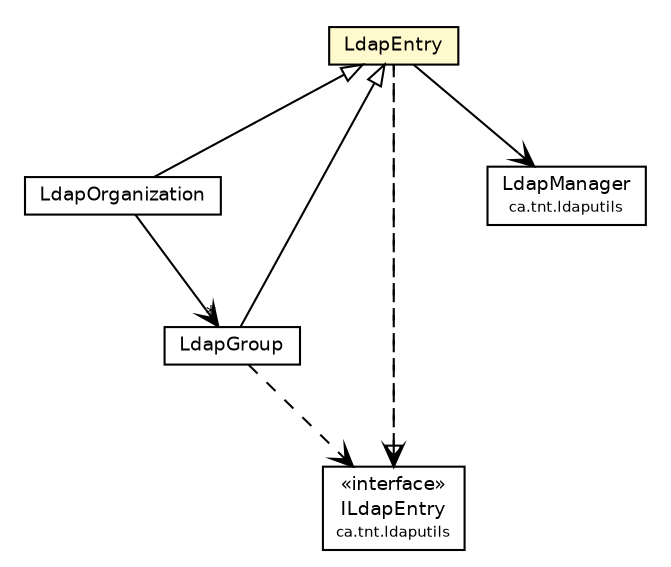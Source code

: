 #!/usr/local/bin/dot
#
# Class diagram 
# Generated by UmlGraph version 4.6 (http://www.spinellis.gr/sw/umlgraph)
#

digraph G {
	edge [fontname="Helvetica",fontsize=10,labelfontname="Helvetica",labelfontsize=10];
	node [fontname="Helvetica",fontsize=10,shape=plaintext];
	// ca.tnt.ldaputils.impl.LdapEntry
	c160 [label=<<table border="0" cellborder="1" cellspacing="0" cellpadding="2" port="p" bgcolor="lemonChiffon" href="./LdapEntry.html">
		<tr><td><table border="0" cellspacing="0" cellpadding="1">
			<tr><td> LdapEntry </td></tr>
		</table></td></tr>
		</table>>, fontname="Helvetica", fontcolor="black", fontsize=9.0];
	// ca.tnt.ldaputils.impl.LdapOrganization
	c170 [label=<<table border="0" cellborder="1" cellspacing="0" cellpadding="2" port="p" href="./LdapOrganization.html">
		<tr><td><table border="0" cellspacing="0" cellpadding="1">
			<tr><td> LdapOrganization </td></tr>
		</table></td></tr>
		</table>>, fontname="Helvetica", fontcolor="black", fontsize=9.0];
	// ca.tnt.ldaputils.impl.LdapGroup
	c174 [label=<<table border="0" cellborder="1" cellspacing="0" cellpadding="2" port="p" href="./LdapGroup.html">
		<tr><td><table border="0" cellspacing="0" cellpadding="1">
			<tr><td> LdapGroup </td></tr>
		</table></td></tr>
		</table>>, fontname="Helvetica", fontcolor="black", fontsize=9.0];
	// ca.tnt.ldaputils.ILdapEntry
	c175 [label=<<table border="0" cellborder="1" cellspacing="0" cellpadding="2" port="p" href="../ILdapEntry.html">
		<tr><td><table border="0" cellspacing="0" cellpadding="1">
			<tr><td> &laquo;interface&raquo; </td></tr>
			<tr><td> ILdapEntry </td></tr>
			<tr><td><font point-size="7.0"> ca.tnt.ldaputils </font></td></tr>
		</table></td></tr>
		</table>>, fontname="Helvetica", fontcolor="black", fontsize=9.0];
	// ca.tnt.ldaputils.LdapManager
	c178 [label=<<table border="0" cellborder="1" cellspacing="0" cellpadding="2" port="p" href="../LdapManager.html">
		<tr><td><table border="0" cellspacing="0" cellpadding="1">
			<tr><td> LdapManager </td></tr>
			<tr><td><font point-size="7.0"> ca.tnt.ldaputils </font></td></tr>
		</table></td></tr>
		</table>>, fontname="Helvetica", fontcolor="black", fontsize=9.0];
	//ca.tnt.ldaputils.impl.LdapEntry implements ca.tnt.ldaputils.ILdapEntry
	c175:p -> c160:p [dir=back,arrowtail=empty,style=dashed];
	//ca.tnt.ldaputils.impl.LdapOrganization extends ca.tnt.ldaputils.impl.LdapEntry
	c160:p -> c170:p [dir=back,arrowtail=empty];
	//ca.tnt.ldaputils.impl.LdapGroup extends ca.tnt.ldaputils.impl.LdapEntry
	c160:p -> c174:p [dir=back,arrowtail=empty];
	// ca.tnt.ldaputils.impl.LdapEntry NAVASSOC ca.tnt.ldaputils.LdapManager
	c160:p -> c178:p [taillabel="", label="", headlabel="", fontname="Helvetica", fontcolor="black", fontsize=10.0, color="black", arrowhead=open];
	// ca.tnt.ldaputils.impl.LdapOrganization NAVASSOC ca.tnt.ldaputils.impl.LdapGroup
	c170:p -> c174:p [taillabel="", label="", headlabel="*", fontname="Helvetica", fontcolor="black", fontsize=10.0, color="black", arrowhead=open];
	// ca.tnt.ldaputils.impl.LdapEntry DEPEND ca.tnt.ldaputils.ILdapEntry
	c160:p -> c175:p [taillabel="", label="", headlabel="", fontname="Helvetica", fontcolor="black", fontsize=10.0, color="black", arrowhead=open, style=dashed];
	// ca.tnt.ldaputils.impl.LdapGroup DEPEND ca.tnt.ldaputils.ILdapEntry
	c174:p -> c175:p [taillabel="", label="", headlabel="", fontname="Helvetica", fontcolor="black", fontsize=10.0, color="black", arrowhead=open, style=dashed];
}

